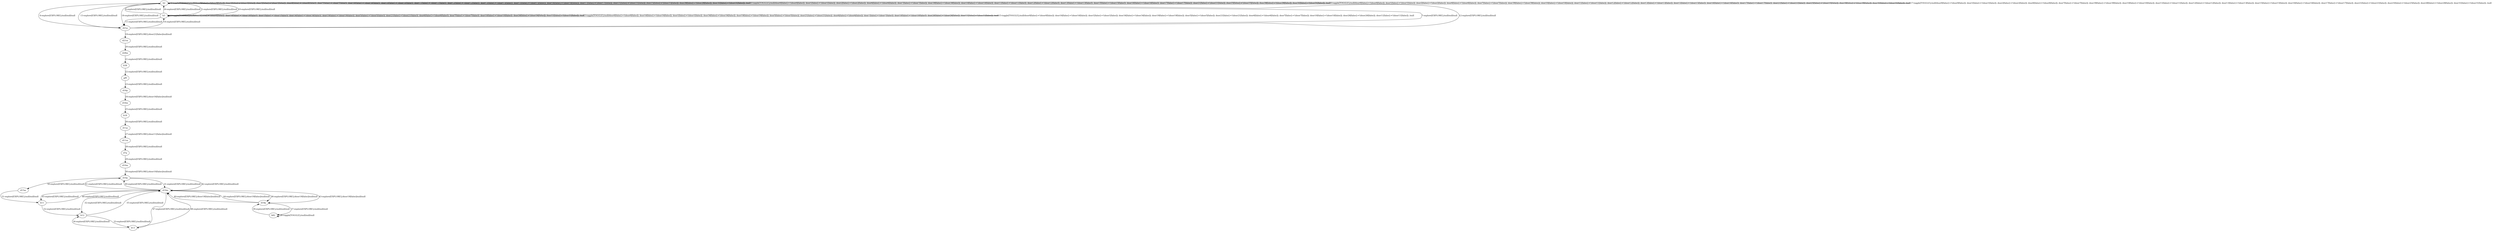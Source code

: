 # Total number of goals covered by this test: 3
# b82 --> b82
# d19p --> b82
# b82 --> d19p

digraph g {
"b2" -> "b3" [label = "1-explore[EXPLORE];/null/null/null"];
"b3" -> "b3" [label = "2-toggle[TOGGLE];/null/door0[false]:=!(door0[false]); door16[false]:=!(door16[false]); door1[false]:=!(door1[false]); door34[false]:=!(door34[false]); door19[false]:=!(door19[false]); door5[false]:=!(door5[false]); door21[false]:=!(door21[false]); door6[false]:=!(door6[false]); door7[false]:=!(door7[false]); door10[false]:=!(door10[false]); door26[false]:=!(door26[false]); door11[false]:=!(door11[false]); /null"];
"b3" -> "b3" [label = "3-toggle[TOGGLE];/null/door0[false]:=!(door0[false]); door16[false]:=!(door16[false]); door1[false]:=!(door1[false]); door34[false]:=!(door34[false]); door19[false]:=!(door19[false]); door5[false]:=!(door5[false]); door21[false]:=!(door21[false]); door6[false]:=!(door6[false]); door7[false]:=!(door7[false]); door10[false]:=!(door10[false]); door26[false]:=!(door26[false]); door11[false]:=!(door11[false]); /null"];
"b3" -> "b2" [label = "4-explore[EXPLORE];/null/null/null"];
"b2" -> "b2" [label = "5-toggle[TOGGLE];/null/door0[false]:=!(door0[false]); door1[false]:=!(door1[false]); door2[false]:=!(door2[false]); door6[false]:=!(door6[false]); door7[false]:=!(door7[false]); door39[false]:=!(door39[false]); door10[false]:=!(door10[false]); door11[false]:=!(door11[false]); door12[false]:=!(door12[false]); door13[false]:=!(door13[false]); door15[false]:=!(door15[false]); door16[false]:=!(door16[false]); door17[false]:=!(door17[false]); door21[false]:=!(door21[false]); door25[false]:=!(door25[false]); door28[false]:=!(door28[false]); door31[false]:=!(door31[false]); /null"];
"b2" -> "d21p" [label = "6-explore[EXPLORE];/null/null/null"];
"d21p" -> "b2" [label = "7-explore[EXPLORE];/null/null/null"];
"b2" -> "b2" [label = "8-toggle[TOGGLE];/null/door0[false]:=!(door0[false]); door1[false]:=!(door1[false]); door2[false]:=!(door2[false]); door6[false]:=!(door6[false]); door7[false]:=!(door7[false]); door39[false]:=!(door39[false]); door10[false]:=!(door10[false]); door11[false]:=!(door11[false]); door12[false]:=!(door12[false]); door13[false]:=!(door13[false]); door15[false]:=!(door15[false]); door16[false]:=!(door16[false]); door17[false]:=!(door17[false]); door21[false]:=!(door21[false]); door25[false]:=!(door25[false]); door28[false]:=!(door28[false]); door31[false]:=!(door31[false]); /null"];
"b2" -> "b2" [label = "9-toggle[TOGGLE];/null/door0[false]:=!(door0[false]); door1[false]:=!(door1[false]); door2[false]:=!(door2[false]); door6[false]:=!(door6[false]); door7[false]:=!(door7[false]); door39[false]:=!(door39[false]); door10[false]:=!(door10[false]); door11[false]:=!(door11[false]); door12[false]:=!(door12[false]); door13[false]:=!(door13[false]); door15[false]:=!(door15[false]); door16[false]:=!(door16[false]); door17[false]:=!(door17[false]); door21[false]:=!(door21[false]); door25[false]:=!(door25[false]); door28[false]:=!(door28[false]); door31[false]:=!(door31[false]); /null"];
"b2" -> "b3" [label = "10-explore[EXPLORE];/null/null/null"];
"b3" -> "d21p" [label = "11-explore[EXPLORE];/null/null/null"];
"d21p" -> "b2" [label = "12-explore[EXPLORE];/null/null/null"];
"b2" -> "d21p" [label = "13-explore[EXPLORE];/null/null/null"];
"d21p" -> "b3" [label = "14-explore[EXPLORE];/null/null/null"];
"b3" -> "b3" [label = "15-toggle[TOGGLE];/null/door0[false]:=!(door0[false]); door16[false]:=!(door16[false]); door1[false]:=!(door1[false]); door34[false]:=!(door34[false]); door19[false]:=!(door19[false]); door5[false]:=!(door5[false]); door21[false]:=!(door21[false]); door6[false]:=!(door6[false]); door7[false]:=!(door7[false]); door10[false]:=!(door10[false]); door26[false]:=!(door26[false]); door11[false]:=!(door11[false]); /null"];
"b3" -> "b2" [label = "16-explore[EXPLORE];/null/null/null"];
"b2" -> "b2" [label = "17-toggle[TOGGLE];/null/door0[false]:=!(door0[false]); door1[false]:=!(door1[false]); door2[false]:=!(door2[false]); door6[false]:=!(door6[false]); door7[false]:=!(door7[false]); door39[false]:=!(door39[false]); door10[false]:=!(door10[false]); door11[false]:=!(door11[false]); door12[false]:=!(door12[false]); door13[false]:=!(door13[false]); door15[false]:=!(door15[false]); door16[false]:=!(door16[false]); door17[false]:=!(door17[false]); door21[false]:=!(door21[false]); door25[false]:=!(door25[false]); door28[false]:=!(door28[false]); door31[false]:=!(door31[false]); /null"];
"b2" -> "d21p" [label = "18-explore[EXPLORE];/null/null/null"];
"d21p" -> "d21m" [label = "19-explore[EXPLORE];/door21[false]/null/null"];
"d21m" -> "d28m" [label = "20-explore[EXPLORE];/null/null/null"];
"d28m" -> "b58" [label = "21-explore[EXPLORE];/null/null/null"];
"b58" -> "gf9" [label = "22-explore[EXPLORE];/null/null/null"];
"gf9" -> "d16p" [label = "23-explore[EXPLORE];/null/null/null"];
"d16p" -> "d16m" [label = "24-explore[EXPLORE];/door16[false]/null/null"];
"d16m" -> "b18" [label = "25-explore[EXPLORE];/null/null/null"];
"b18" -> "d11p" [label = "26-explore[EXPLORE];/null/null/null"];
"d11p" -> "d11m" [label = "27-explore[EXPLORE];/door11[false]/null/null"];
"d11m" -> "d7p" [label = "28-explore[EXPLORE];/null/null/null"];
"d7p" -> "d10m" [label = "29-explore[EXPLORE];/null/null/null"];
"d10m" -> "d10p" [label = "30-explore[EXPLORE];/door10[false]/null/null"];
"d10p" -> "d19m" [label = "31-explore[EXPLORE];/null/null/null"];
"d19m" -> "b12" [label = "32-explore[EXPLORE];/null/null/null"];
"b12" -> "b13" [label = "33-explore[EXPLORE];/null/null/null"];
"b13" -> "b12" [label = "34-explore[EXPLORE];/null/null/null"];
"b12" -> "d19m" [label = "35-explore[EXPLORE];/null/null/null"];
"d19m" -> "d19p" [label = "36-explore[EXPLORE];/door19[false]/null/null"];
"d19p" -> "b82" [label = "37-explore[EXPLORE];/null/null/null"];
"b82" -> "b82" [label = "38-toggle[TOGGLE];/null/null/null"];
"b82" -> "d19p" [label = "39-explore[EXPLORE];/null/null/null"];
"d19p" -> "d19m" [label = "40-explore[EXPLORE];/door19[false]/null/null"];
"d19m" -> "d10p" [label = "41-explore[EXPLORE];/null/null/null"];
"d10p" -> "d19m" [label = "42-explore[EXPLORE];/null/null/null"];
"d19m" -> "d19p" [label = "43-explore[EXPLORE];/door19[false]/null/null"];
"d19p" -> "d19m" [label = "44-explore[EXPLORE];/door19[false]/null/null"];
"d19m" -> "b11" [label = "45-explore[EXPLORE];/null/null/null"];
"b11" -> "d19m" [label = "46-explore[EXPLORE];/null/null/null"];
"d19m" -> "b13" [label = "47-explore[EXPLORE];/null/null/null"];
"b13" -> "d19m" [label = "48-explore[EXPLORE];/null/null/null"];
"d19m" -> "d10p" [label = "49-explore[EXPLORE];/null/null/null"];
"d10p" -> "d15m" [label = "50-explore[EXPLORE];/null/null/null"];
"d15m" -> "b11" [label = "51-explore[EXPLORE];/null/null/null"];
"b11" -> "b12" [label = "52-explore[EXPLORE];/null/null/null"];
}